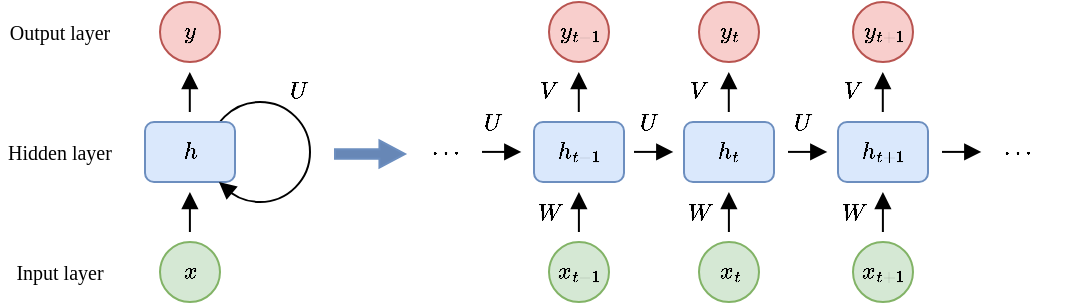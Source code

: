 <mxfile version="26.0.14">
  <diagram name="第 1 页" id="E5q3agL0aor25uI2br0D">
    <mxGraphModel dx="682" dy="455" grid="1" gridSize="10" guides="1" tooltips="1" connect="1" arrows="1" fold="1" page="1" pageScale="1" pageWidth="827" pageHeight="1169" math="1" shadow="0">
      <root>
        <mxCell id="0" />
        <mxCell id="1" parent="0" />
        <mxCell id="cvMqhqMfs5BdFeVytweX-1" value="$$x$$" style="ellipse;whiteSpace=wrap;html=1;aspect=fixed;fontSize=10;fillColor=#d5e8d4;strokeColor=#82b366;" parent="1" vertex="1">
          <mxGeometry x="137" y="360" width="30" height="30" as="geometry" />
        </mxCell>
        <mxCell id="cvMqhqMfs5BdFeVytweX-7" value="" style="ellipse;whiteSpace=wrap;html=1;aspect=fixed;flipH=1;fontSize=10;" parent="1" vertex="1">
          <mxGeometry x="162" y="290" width="50" height="50" as="geometry" />
        </mxCell>
        <mxCell id="cvMqhqMfs5BdFeVytweX-2" value="$$h$$" style="rounded=1;whiteSpace=wrap;html=1;fontSize=10;fillColor=#dae8fc;strokeColor=#6c8ebf;" parent="1" vertex="1">
          <mxGeometry x="129.5" y="300" width="45" height="30" as="geometry" />
        </mxCell>
        <mxCell id="cvMqhqMfs5BdFeVytweX-3" value="$$y$$" style="ellipse;whiteSpace=wrap;html=1;aspect=fixed;fontSize=10;fillColor=#f8cecc;strokeColor=#b85450;" parent="1" vertex="1">
          <mxGeometry x="137" y="240" width="30" height="30" as="geometry" />
        </mxCell>
        <mxCell id="cvMqhqMfs5BdFeVytweX-8" value="" style="endArrow=block;html=1;rounded=0;entryX=0.039;entryY=0.64;entryDx=0;entryDy=0;entryPerimeter=0;endFill=1;fontSize=10;" parent="1" edge="1">
          <mxGeometry width="50" height="50" relative="1" as="geometry">
            <mxPoint x="172.4" y="335" as="sourcePoint" />
            <mxPoint x="166.5" y="330" as="targetPoint" />
          </mxGeometry>
        </mxCell>
        <mxCell id="cvMqhqMfs5BdFeVytweX-9" value="" style="endArrow=block;html=1;rounded=0;endFill=1;fontSize=10;" parent="1" edge="1">
          <mxGeometry width="50" height="50" relative="1" as="geometry">
            <mxPoint x="151.95" y="355" as="sourcePoint" />
            <mxPoint x="151.95" y="335" as="targetPoint" />
          </mxGeometry>
        </mxCell>
        <mxCell id="cvMqhqMfs5BdFeVytweX-10" value="" style="endArrow=block;html=1;rounded=0;endFill=1;fontSize=10;" parent="1" edge="1">
          <mxGeometry width="50" height="50" relative="1" as="geometry">
            <mxPoint x="151.9" y="295" as="sourcePoint" />
            <mxPoint x="151.9" y="275" as="targetPoint" />
          </mxGeometry>
        </mxCell>
        <mxCell id="cvMqhqMfs5BdFeVytweX-11" value="Hidden layer" style="text;html=1;align=center;verticalAlign=middle;whiteSpace=wrap;rounded=0;fontSize=10;fontFamily=Times New Roman;" parent="1" vertex="1">
          <mxGeometry x="57" y="300" width="60" height="30" as="geometry" />
        </mxCell>
        <mxCell id="cvMqhqMfs5BdFeVytweX-12" value="Output layer" style="text;html=1;align=center;verticalAlign=middle;whiteSpace=wrap;rounded=0;fontSize=10;fontFamily=Times New Roman;" parent="1" vertex="1">
          <mxGeometry x="57" y="240" width="60" height="30" as="geometry" />
        </mxCell>
        <mxCell id="cvMqhqMfs5BdFeVytweX-13" value="Input layer" style="text;html=1;align=center;verticalAlign=middle;whiteSpace=wrap;rounded=0;fontSize=10;fontFamily=Times New Roman;" parent="1" vertex="1">
          <mxGeometry x="57" y="360" width="60" height="30" as="geometry" />
        </mxCell>
        <mxCell id="cvMqhqMfs5BdFeVytweX-14" value="$$U$$" style="text;html=1;align=center;verticalAlign=middle;whiteSpace=wrap;rounded=0;fontSize=10;" parent="1" vertex="1">
          <mxGeometry x="177" y="270" width="60" height="30" as="geometry" />
        </mxCell>
        <mxCell id="cvMqhqMfs5BdFeVytweX-15" value="$$x_{t-1}$$" style="ellipse;whiteSpace=wrap;html=1;aspect=fixed;fontSize=10;fillColor=#d5e8d4;strokeColor=#82b366;" parent="1" vertex="1">
          <mxGeometry x="331.5" y="360" width="30" height="30" as="geometry" />
        </mxCell>
        <mxCell id="cvMqhqMfs5BdFeVytweX-17" value="$$h_{t-1}$$" style="rounded=1;whiteSpace=wrap;html=1;fontSize=10;fillColor=#dae8fc;strokeColor=#6c8ebf;" parent="1" vertex="1">
          <mxGeometry x="324" y="300" width="45" height="30" as="geometry" />
        </mxCell>
        <mxCell id="cvMqhqMfs5BdFeVytweX-18" value="$$y_{t-1}$$" style="ellipse;whiteSpace=wrap;html=1;aspect=fixed;fontSize=10;fillColor=#f8cecc;strokeColor=#b85450;" parent="1" vertex="1">
          <mxGeometry x="331.5" y="240" width="30" height="30" as="geometry" />
        </mxCell>
        <mxCell id="cvMqhqMfs5BdFeVytweX-20" value="" style="endArrow=block;html=1;rounded=0;endFill=1;fontSize=10;" parent="1" edge="1">
          <mxGeometry width="50" height="50" relative="1" as="geometry">
            <mxPoint x="346.45" y="355" as="sourcePoint" />
            <mxPoint x="346.45" y="335" as="targetPoint" />
          </mxGeometry>
        </mxCell>
        <mxCell id="cvMqhqMfs5BdFeVytweX-21" value="" style="endArrow=block;html=1;rounded=0;endFill=1;fontSize=10;" parent="1" edge="1">
          <mxGeometry width="50" height="50" relative="1" as="geometry">
            <mxPoint x="346.4" y="295" as="sourcePoint" />
            <mxPoint x="346.4" y="275" as="targetPoint" />
          </mxGeometry>
        </mxCell>
        <mxCell id="cvMqhqMfs5BdFeVytweX-23" value="" style="endArrow=block;html=1;rounded=0;endFill=1;fontSize=10;" parent="1" edge="1">
          <mxGeometry width="50" height="50" relative="1" as="geometry">
            <mxPoint x="374.003" y="314.95" as="sourcePoint" />
            <mxPoint x="393.67" y="314.95" as="targetPoint" />
          </mxGeometry>
        </mxCell>
        <mxCell id="cvMqhqMfs5BdFeVytweX-24" value="$$x_t$$" style="ellipse;whiteSpace=wrap;html=1;aspect=fixed;fontSize=10;fillColor=#d5e8d4;strokeColor=#82b366;" parent="1" vertex="1">
          <mxGeometry x="406.5" y="360" width="30" height="30" as="geometry" />
        </mxCell>
        <mxCell id="cvMqhqMfs5BdFeVytweX-25" value="$$h_t$$" style="rounded=1;whiteSpace=wrap;html=1;fontSize=10;fillColor=#dae8fc;strokeColor=#6c8ebf;" parent="1" vertex="1">
          <mxGeometry x="399" y="300" width="45" height="30" as="geometry" />
        </mxCell>
        <mxCell id="cvMqhqMfs5BdFeVytweX-26" value="$$y_t$$" style="ellipse;whiteSpace=wrap;html=1;aspect=fixed;fontSize=10;fillColor=#f8cecc;strokeColor=#b85450;" parent="1" vertex="1">
          <mxGeometry x="406.5" y="240" width="30" height="30" as="geometry" />
        </mxCell>
        <mxCell id="cvMqhqMfs5BdFeVytweX-27" value="" style="endArrow=block;html=1;rounded=0;endFill=1;fontSize=10;" parent="1" edge="1">
          <mxGeometry width="50" height="50" relative="1" as="geometry">
            <mxPoint x="421.45" y="355" as="sourcePoint" />
            <mxPoint x="421.45" y="335" as="targetPoint" />
          </mxGeometry>
        </mxCell>
        <mxCell id="cvMqhqMfs5BdFeVytweX-28" value="" style="endArrow=block;html=1;rounded=0;endFill=1;fontSize=10;" parent="1" edge="1">
          <mxGeometry width="50" height="50" relative="1" as="geometry">
            <mxPoint x="421.4" y="295" as="sourcePoint" />
            <mxPoint x="421.4" y="275" as="targetPoint" />
          </mxGeometry>
        </mxCell>
        <mxCell id="cvMqhqMfs5BdFeVytweX-29" value="" style="endArrow=block;html=1;rounded=0;endFill=1;fontSize=10;" parent="1" edge="1">
          <mxGeometry width="50" height="50" relative="1" as="geometry">
            <mxPoint x="451.003" y="314.95" as="sourcePoint" />
            <mxPoint x="470.67" y="314.95" as="targetPoint" />
          </mxGeometry>
        </mxCell>
        <mxCell id="cvMqhqMfs5BdFeVytweX-30" value="$$x_{t+1}$$" style="ellipse;whiteSpace=wrap;html=1;aspect=fixed;fontSize=10;fillColor=#d5e8d4;strokeColor=#82b366;" parent="1" vertex="1">
          <mxGeometry x="483.5" y="360" width="30" height="30" as="geometry" />
        </mxCell>
        <mxCell id="cvMqhqMfs5BdFeVytweX-31" value="$$h_{t+1}$$" style="rounded=1;whiteSpace=wrap;html=1;fontSize=10;fillColor=#dae8fc;strokeColor=#6c8ebf;" parent="1" vertex="1">
          <mxGeometry x="476" y="300" width="45" height="30" as="geometry" />
        </mxCell>
        <mxCell id="cvMqhqMfs5BdFeVytweX-32" value="$$y_{t+1}$$" style="ellipse;whiteSpace=wrap;html=1;aspect=fixed;fontSize=10;fillColor=#f8cecc;strokeColor=#b85450;" parent="1" vertex="1">
          <mxGeometry x="483.5" y="240" width="30" height="30" as="geometry" />
        </mxCell>
        <mxCell id="cvMqhqMfs5BdFeVytweX-33" value="" style="endArrow=block;html=1;rounded=0;endFill=1;fontSize=10;" parent="1" edge="1">
          <mxGeometry width="50" height="50" relative="1" as="geometry">
            <mxPoint x="498.45" y="355" as="sourcePoint" />
            <mxPoint x="498.45" y="335" as="targetPoint" />
          </mxGeometry>
        </mxCell>
        <mxCell id="cvMqhqMfs5BdFeVytweX-34" value="" style="endArrow=block;html=1;rounded=0;endFill=1;fontSize=10;" parent="1" edge="1">
          <mxGeometry width="50" height="50" relative="1" as="geometry">
            <mxPoint x="498.4" y="295" as="sourcePoint" />
            <mxPoint x="498.4" y="275" as="targetPoint" />
          </mxGeometry>
        </mxCell>
        <mxCell id="cvMqhqMfs5BdFeVytweX-35" value="" style="endArrow=block;html=1;rounded=0;endFill=1;fontSize=10;" parent="1" edge="1">
          <mxGeometry width="50" height="50" relative="1" as="geometry">
            <mxPoint x="298.003" y="314.95" as="sourcePoint" />
            <mxPoint x="317.67" y="314.95" as="targetPoint" />
          </mxGeometry>
        </mxCell>
        <mxCell id="cvMqhqMfs5BdFeVytweX-36" value="" style="endArrow=block;html=1;rounded=0;endFill=1;fontSize=10;" parent="1" edge="1">
          <mxGeometry width="50" height="50" relative="1" as="geometry">
            <mxPoint x="528.003" y="314.95" as="sourcePoint" />
            <mxPoint x="547.67" y="314.95" as="targetPoint" />
          </mxGeometry>
        </mxCell>
        <mxCell id="cvMqhqMfs5BdFeVytweX-37" value="$$U$$" style="text;html=1;align=center;verticalAlign=middle;whiteSpace=wrap;rounded=0;fontSize=10;" parent="1" vertex="1">
          <mxGeometry x="273.5" y="286" width="60" height="30" as="geometry" />
        </mxCell>
        <mxCell id="cvMqhqMfs5BdFeVytweX-38" value="$$U$$" style="text;html=1;align=center;verticalAlign=middle;whiteSpace=wrap;rounded=0;fontSize=10;" parent="1" vertex="1">
          <mxGeometry x="352" y="286" width="60" height="30" as="geometry" />
        </mxCell>
        <mxCell id="cvMqhqMfs5BdFeVytweX-39" value="$$U$$" style="text;html=1;align=center;verticalAlign=middle;whiteSpace=wrap;rounded=0;fontSize=10;" parent="1" vertex="1">
          <mxGeometry x="429" y="286" width="60" height="30" as="geometry" />
        </mxCell>
        <mxCell id="cvMqhqMfs5BdFeVytweX-41" value="" style="shape=flexArrow;endArrow=classic;html=1;rounded=0;endWidth=7.879;endSize=3.926;width=4.724;fillColor=#6787B6;strokeColor=#6c8ebf;fontSize=10;" parent="1" edge="1">
          <mxGeometry width="50" height="50" relative="1" as="geometry">
            <mxPoint x="224" y="316" as="sourcePoint" />
            <mxPoint x="260" y="316" as="targetPoint" />
          </mxGeometry>
        </mxCell>
        <mxCell id="cvMqhqMfs5BdFeVytweX-42" value="$$\cdots$$" style="text;html=1;align=center;verticalAlign=middle;whiteSpace=wrap;rounded=0;fontSize=10;" parent="1" vertex="1">
          <mxGeometry x="260" y="300" width="40" height="30" as="geometry" />
        </mxCell>
        <mxCell id="cvMqhqMfs5BdFeVytweX-43" value="$$\cdots$$" style="text;html=1;align=center;verticalAlign=middle;whiteSpace=wrap;rounded=0;fontSize=10;" parent="1" vertex="1">
          <mxGeometry x="551" y="300" width="30" height="30" as="geometry" />
        </mxCell>
        <mxCell id="-jGJXCGBgHcRXyLma41d-1" value="$$W$$" style="text;html=1;align=center;verticalAlign=middle;whiteSpace=wrap;rounded=0;fontSize=10;" vertex="1" parent="1">
          <mxGeometry x="301.5" y="331" width="60" height="30" as="geometry" />
        </mxCell>
        <mxCell id="-jGJXCGBgHcRXyLma41d-2" value="$$W$$" style="text;html=1;align=center;verticalAlign=middle;whiteSpace=wrap;rounded=0;fontSize=10;" vertex="1" parent="1">
          <mxGeometry x="377" y="331" width="60" height="30" as="geometry" />
        </mxCell>
        <mxCell id="-jGJXCGBgHcRXyLma41d-4" value="$$W$$" style="text;html=1;align=center;verticalAlign=middle;whiteSpace=wrap;rounded=0;fontSize=10;" vertex="1" parent="1">
          <mxGeometry x="453.5" y="331" width="60" height="30" as="geometry" />
        </mxCell>
        <mxCell id="-jGJXCGBgHcRXyLma41d-5" value="$$V$$" style="text;html=1;align=center;verticalAlign=middle;whiteSpace=wrap;rounded=0;fontSize=10;" vertex="1" parent="1">
          <mxGeometry x="453.5" y="270" width="60" height="30" as="geometry" />
        </mxCell>
        <mxCell id="-jGJXCGBgHcRXyLma41d-6" value="$$V$$" style="text;html=1;align=center;verticalAlign=middle;whiteSpace=wrap;rounded=0;fontSize=10;" vertex="1" parent="1">
          <mxGeometry x="377" y="270" width="60" height="30" as="geometry" />
        </mxCell>
        <mxCell id="-jGJXCGBgHcRXyLma41d-7" value="$$V$$" style="text;html=1;align=center;verticalAlign=middle;whiteSpace=wrap;rounded=0;fontSize=10;" vertex="1" parent="1">
          <mxGeometry x="301.5" y="270" width="60" height="30" as="geometry" />
        </mxCell>
      </root>
    </mxGraphModel>
  </diagram>
</mxfile>

